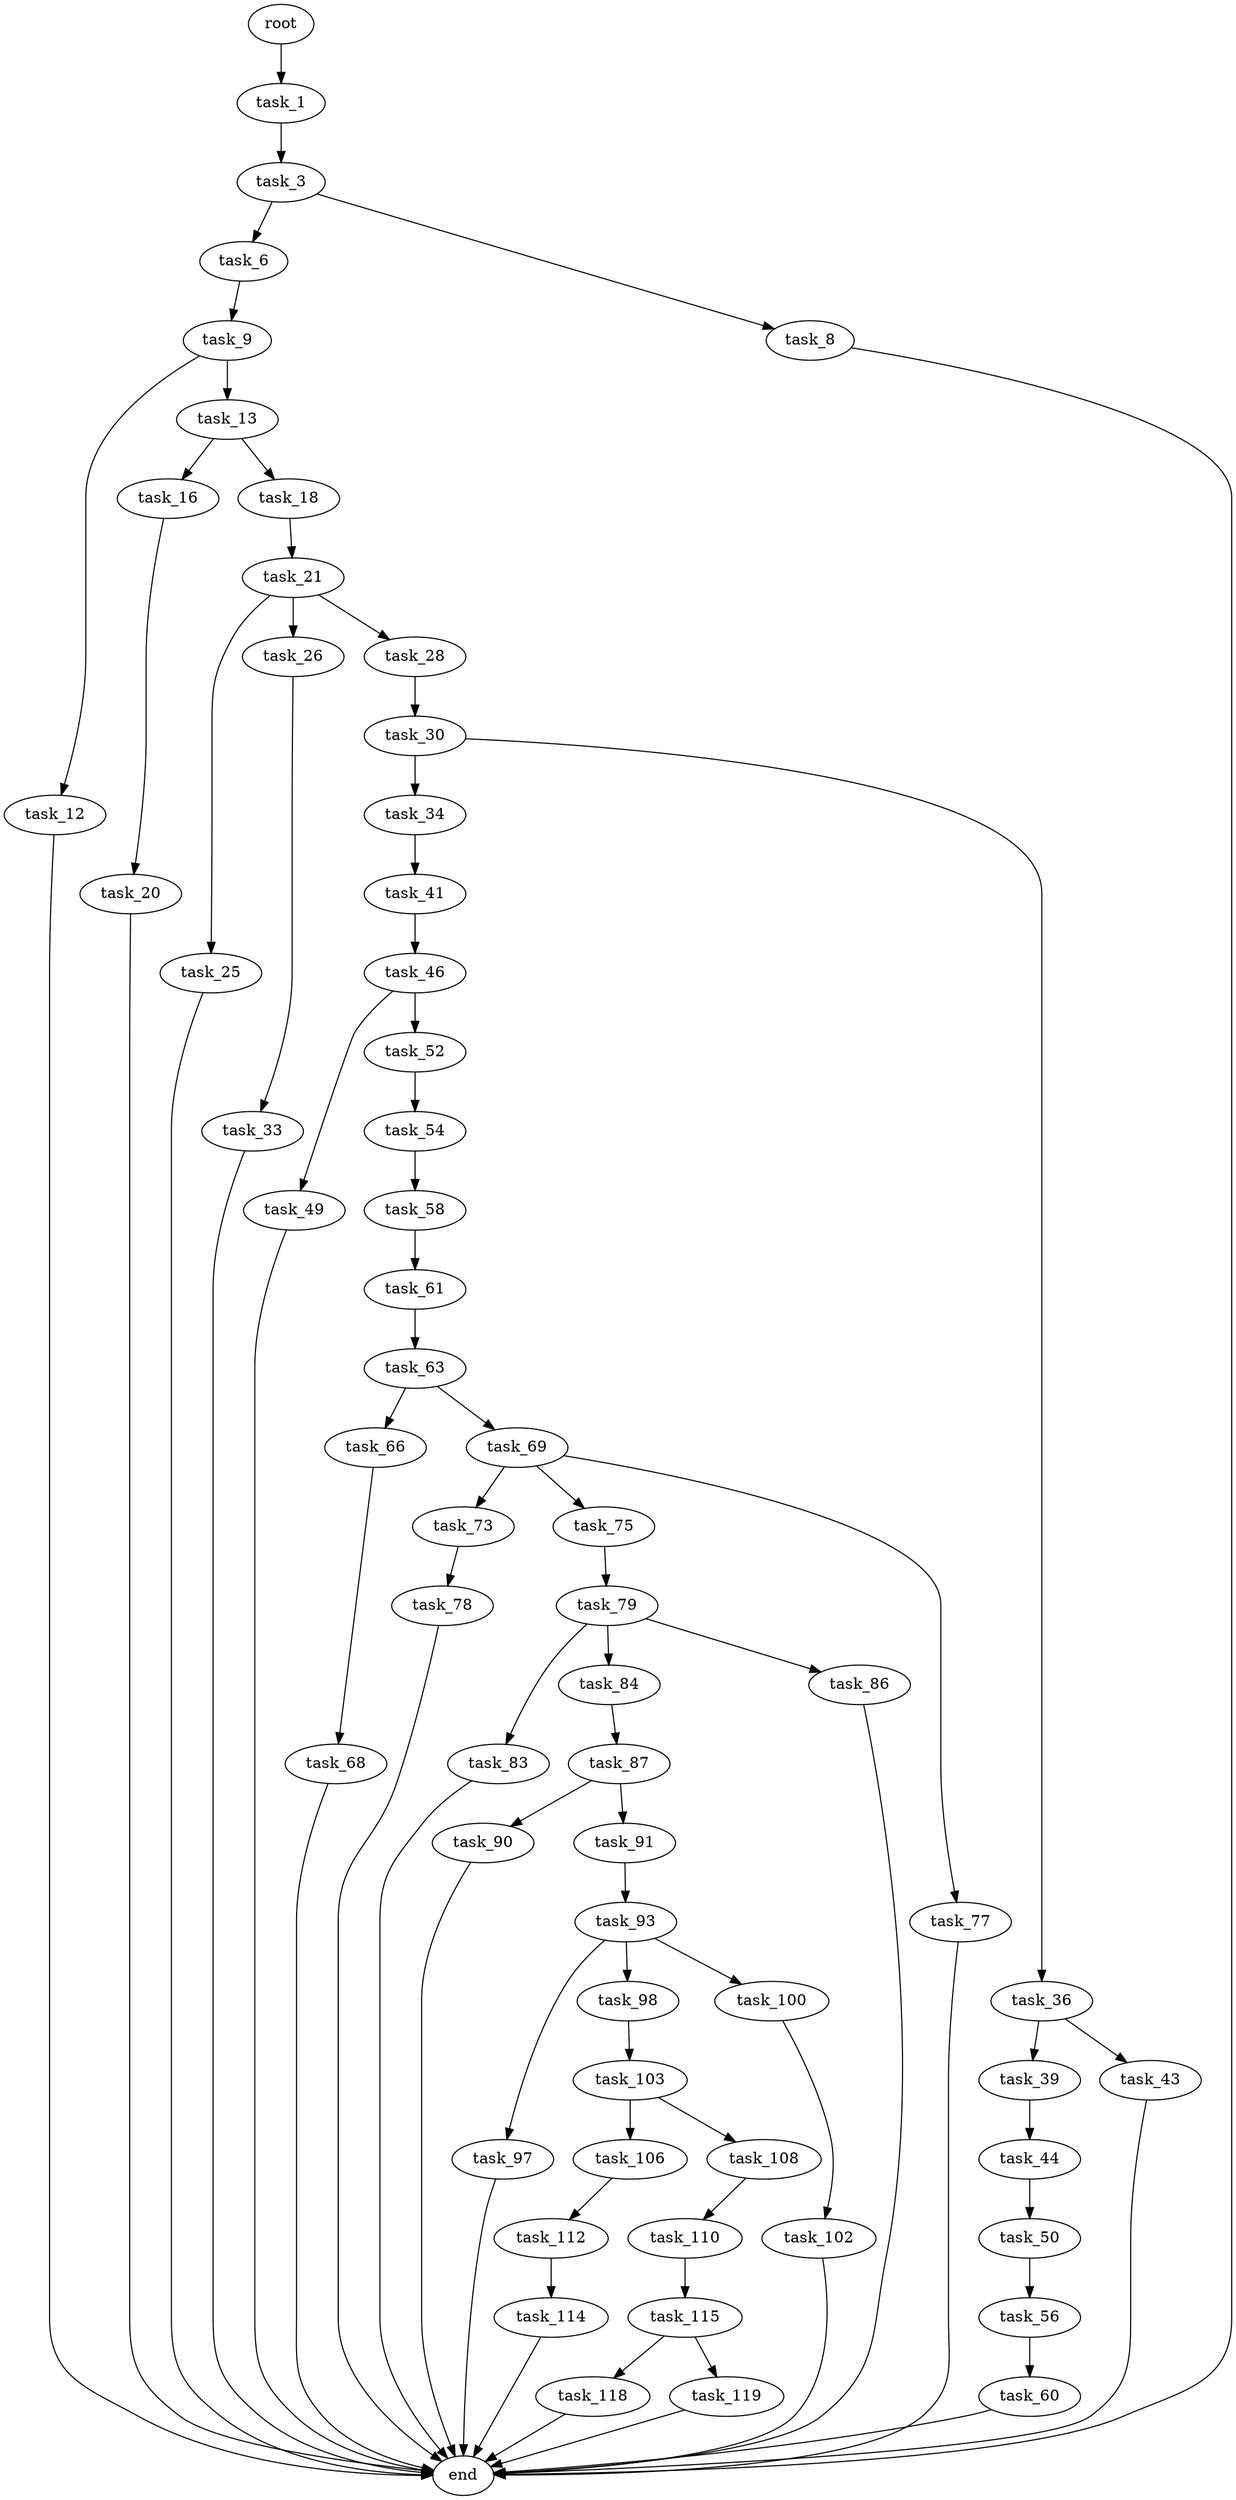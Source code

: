 digraph G {
  root [size="0.000000"];
  task_1 [size="782757789696.000000"];
  task_3 [size="480864926541.000000"];
  task_6 [size="19889517143.000000"];
  task_8 [size="1073741824000.000000"];
  task_9 [size="661550349095.000000"];
  task_12 [size="549755813888.000000"];
  task_13 [size="46891451869.000000"];
  task_16 [size="1073741824000.000000"];
  task_18 [size="22522573710.000000"];
  task_20 [size="549755813888.000000"];
  task_21 [size="547656107213.000000"];
  task_25 [size="7615962855.000000"];
  task_26 [size="549755813888.000000"];
  task_28 [size="120714578503.000000"];
  task_30 [size="9245291270.000000"];
  task_33 [size="21396307361.000000"];
  task_34 [size="68719476736.000000"];
  task_36 [size="28991029248.000000"];
  task_39 [size="782757789696.000000"];
  task_41 [size="549755813888.000000"];
  task_43 [size="68719476736.000000"];
  task_44 [size="134217728000.000000"];
  task_46 [size="1027764622.000000"];
  task_49 [size="68719476736.000000"];
  task_50 [size="9485381907.000000"];
  task_52 [size="231928233984.000000"];
  task_54 [size="2346658421.000000"];
  task_56 [size="383750965312.000000"];
  task_58 [size="782757789696.000000"];
  task_60 [size="3668802427.000000"];
  task_61 [size="782757789696.000000"];
  task_63 [size="68719476736.000000"];
  task_66 [size="7227582303.000000"];
  task_68 [size="28991029248.000000"];
  task_69 [size="14599524096.000000"];
  task_73 [size="3606395490.000000"];
  task_75 [size="590444020491.000000"];
  task_77 [size="277092407702.000000"];
  task_78 [size="4466209144.000000"];
  task_79 [size="834306683824.000000"];
  task_83 [size="183211180923.000000"];
  task_84 [size="33849259595.000000"];
  task_86 [size="1711476701.000000"];
  task_87 [size="68719476736.000000"];
  task_90 [size="12447632803.000000"];
  task_91 [size="8589934592.000000"];
  task_93 [size="231928233984.000000"];
  task_97 [size="1484541171.000000"];
  task_98 [size="2991755877.000000"];
  task_100 [size="23946983391.000000"];
  task_102 [size="518664465637.000000"];
  task_103 [size="35696093503.000000"];
  task_106 [size="712968193.000000"];
  task_108 [size="8589934592.000000"];
  task_110 [size="549755813888.000000"];
  task_112 [size="782757789696.000000"];
  task_114 [size="2557208560.000000"];
  task_115 [size="986122841199.000000"];
  task_118 [size="8589934592.000000"];
  task_119 [size="105364668148.000000"];
  end [size="0.000000"];

  root -> task_1 [size="1.000000"];
  task_1 -> task_3 [size="679477248.000000"];
  task_3 -> task_6 [size="301989888.000000"];
  task_3 -> task_8 [size="301989888.000000"];
  task_6 -> task_9 [size="536870912.000000"];
  task_8 -> end [size="1.000000"];
  task_9 -> task_12 [size="536870912.000000"];
  task_9 -> task_13 [size="536870912.000000"];
  task_12 -> end [size="1.000000"];
  task_13 -> task_16 [size="33554432.000000"];
  task_13 -> task_18 [size="33554432.000000"];
  task_16 -> task_20 [size="838860800.000000"];
  task_18 -> task_21 [size="411041792.000000"];
  task_20 -> end [size="1.000000"];
  task_21 -> task_25 [size="838860800.000000"];
  task_21 -> task_26 [size="838860800.000000"];
  task_21 -> task_28 [size="838860800.000000"];
  task_25 -> end [size="1.000000"];
  task_26 -> task_33 [size="536870912.000000"];
  task_28 -> task_30 [size="209715200.000000"];
  task_30 -> task_34 [size="209715200.000000"];
  task_30 -> task_36 [size="209715200.000000"];
  task_33 -> end [size="1.000000"];
  task_34 -> task_41 [size="134217728.000000"];
  task_36 -> task_39 [size="75497472.000000"];
  task_36 -> task_43 [size="75497472.000000"];
  task_39 -> task_44 [size="679477248.000000"];
  task_41 -> task_46 [size="536870912.000000"];
  task_43 -> end [size="1.000000"];
  task_44 -> task_50 [size="209715200.000000"];
  task_46 -> task_49 [size="33554432.000000"];
  task_46 -> task_52 [size="33554432.000000"];
  task_49 -> end [size="1.000000"];
  task_50 -> task_56 [size="536870912.000000"];
  task_52 -> task_54 [size="301989888.000000"];
  task_54 -> task_58 [size="75497472.000000"];
  task_56 -> task_60 [size="301989888.000000"];
  task_58 -> task_61 [size="679477248.000000"];
  task_60 -> end [size="1.000000"];
  task_61 -> task_63 [size="679477248.000000"];
  task_63 -> task_66 [size="134217728.000000"];
  task_63 -> task_69 [size="134217728.000000"];
  task_66 -> task_68 [size="301989888.000000"];
  task_68 -> end [size="1.000000"];
  task_69 -> task_73 [size="33554432.000000"];
  task_69 -> task_75 [size="33554432.000000"];
  task_69 -> task_77 [size="33554432.000000"];
  task_73 -> task_78 [size="411041792.000000"];
  task_75 -> task_79 [size="411041792.000000"];
  task_77 -> end [size="1.000000"];
  task_78 -> end [size="1.000000"];
  task_79 -> task_83 [size="679477248.000000"];
  task_79 -> task_84 [size="679477248.000000"];
  task_79 -> task_86 [size="679477248.000000"];
  task_83 -> end [size="1.000000"];
  task_84 -> task_87 [size="536870912.000000"];
  task_86 -> end [size="1.000000"];
  task_87 -> task_90 [size="134217728.000000"];
  task_87 -> task_91 [size="134217728.000000"];
  task_90 -> end [size="1.000000"];
  task_91 -> task_93 [size="33554432.000000"];
  task_93 -> task_97 [size="301989888.000000"];
  task_93 -> task_98 [size="301989888.000000"];
  task_93 -> task_100 [size="301989888.000000"];
  task_97 -> end [size="1.000000"];
  task_98 -> task_103 [size="75497472.000000"];
  task_100 -> task_102 [size="536870912.000000"];
  task_102 -> end [size="1.000000"];
  task_103 -> task_106 [size="679477248.000000"];
  task_103 -> task_108 [size="679477248.000000"];
  task_106 -> task_112 [size="75497472.000000"];
  task_108 -> task_110 [size="33554432.000000"];
  task_110 -> task_115 [size="536870912.000000"];
  task_112 -> task_114 [size="679477248.000000"];
  task_114 -> end [size="1.000000"];
  task_115 -> task_118 [size="838860800.000000"];
  task_115 -> task_119 [size="838860800.000000"];
  task_118 -> end [size="1.000000"];
  task_119 -> end [size="1.000000"];
}
